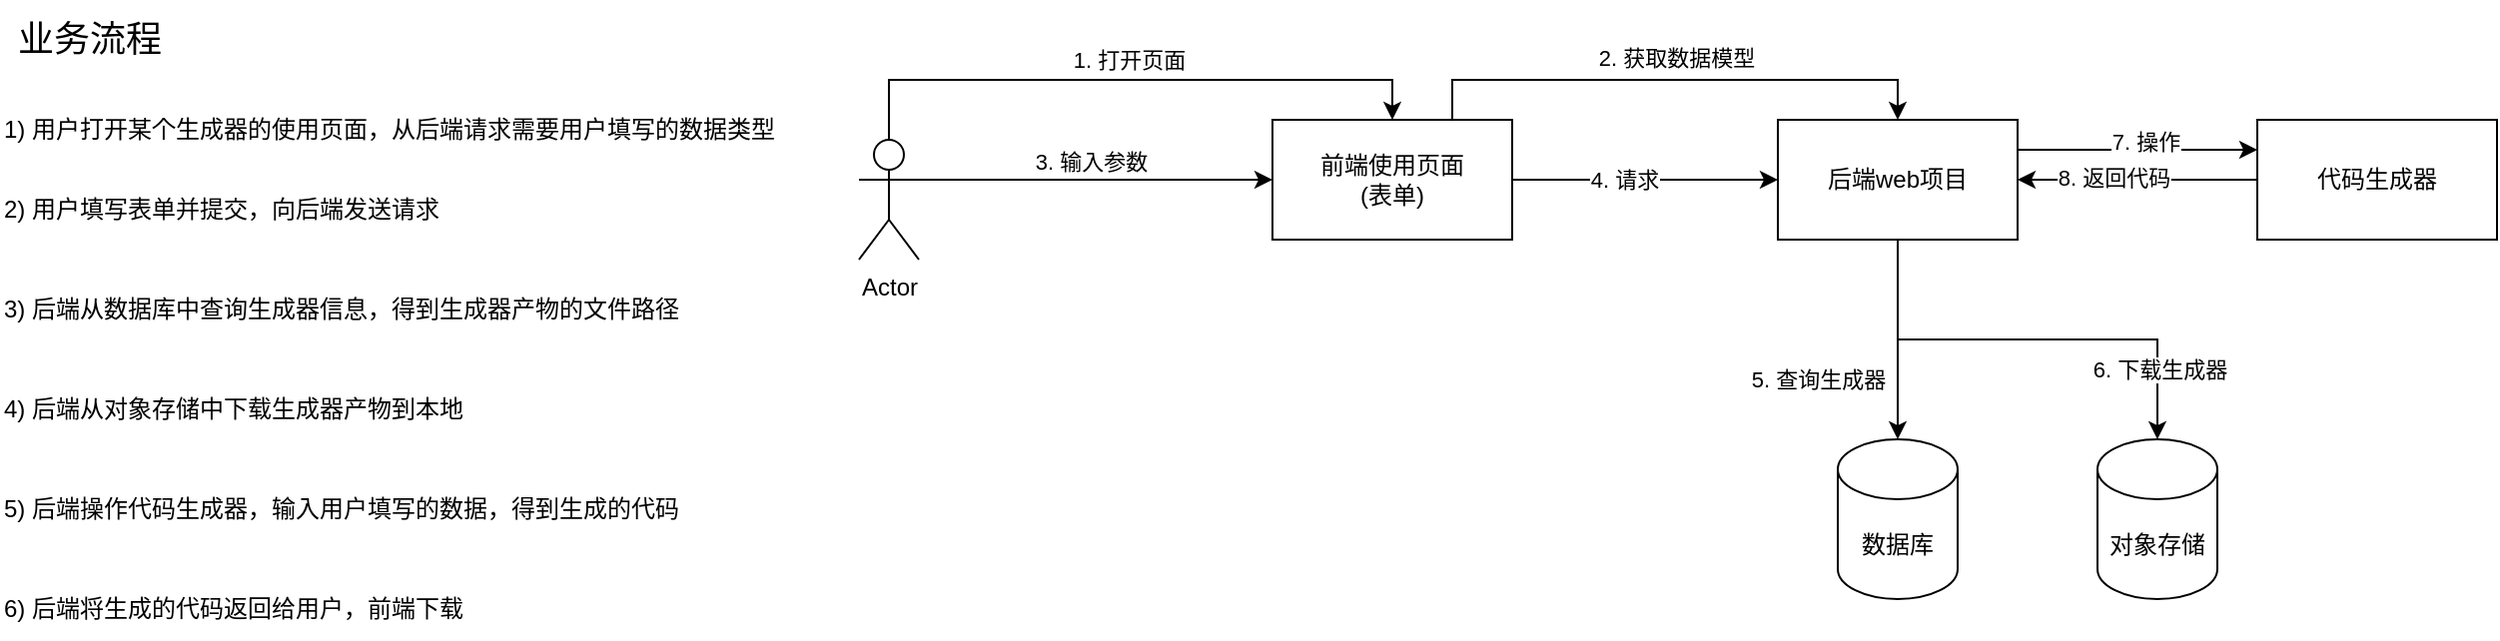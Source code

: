 <mxfile version="26.0.4">
  <diagram name="第 1 页" id="isT9vm6Kr_W21fUGywZT">
    <mxGraphModel dx="838" dy="1695" grid="1" gridSize="10" guides="1" tooltips="1" connect="1" arrows="1" fold="1" page="1" pageScale="1" pageWidth="827" pageHeight="1169" math="0" shadow="0">
      <root>
        <mxCell id="0" />
        <mxCell id="1" parent="0" />
        <mxCell id="sMSjW9hY-ckY2-CMyo35-1" value="1) 用户打开某个生成器的使用页面，从后端请求需要用户填写的数据类型" style="text;html=1;align=left;verticalAlign=middle;whiteSpace=wrap;rounded=0;" vertex="1" parent="1">
          <mxGeometry x="60" y="10" width="420" height="30" as="geometry" />
        </mxCell>
        <mxCell id="sMSjW9hY-ckY2-CMyo35-2" value="2) 用户填写表单并提交，向后端发送请求" style="text;html=1;align=left;verticalAlign=middle;whiteSpace=wrap;rounded=0;" vertex="1" parent="1">
          <mxGeometry x="60" y="50" width="420" height="30" as="geometry" />
        </mxCell>
        <mxCell id="sMSjW9hY-ckY2-CMyo35-3" value="3) 后端从数据库中查询生成器信息，得到&lt;span style=&quot;color: rgba(0, 0, 0, 0); font-family: monospace; font-size: 0px; text-wrap-mode: nowrap;&quot;&gt;%3CmxGraphModel%3E%3Croot%3E%3CmxCell%20id%3D%220%22%2F%3E%3CmxCell%20id%3D%221%22%20parent%3D%220%22%2F%3E%3CmxCell%20id%3D%222%22%20value%3D%222)%20%E7%94%A8%E6%88%B7%E5%A1%AB%E5%86%99%E8%A1%A8%E5%8D%95%E5%B9%B6%E6%8F%90%E4%BA%A4%EF%BC%8C%E5%90%91%E5%90%8E%E7%AB%AF%E5%8F%91%E9%80%81%E8%AF%B7%E6%B1%82%22%20style%3D%22text%3Bhtml%3D1%3Balign%3Dcenter%3BverticalAlign%3Dmiddle%3BwhiteSpace%3Dwrap%3Brounded%3D0%3B%22%20vertex%3D%221%22%20parent%3D%221%22%3E%3CmxGeometry%20x%3D%2260%22%20y%3D%2250%22%20width%3D%22420%22%20height%3D%2230%22%20as%3D%22geometry%22%2F%3E%3C%2FmxCell%3E%3C%2Froot%3E%3C%2FmxGraphModel%3E&lt;/span&gt;生成器产物的文件路径" style="text;html=1;align=left;verticalAlign=middle;whiteSpace=wrap;rounded=0;" vertex="1" parent="1">
          <mxGeometry x="60" y="100" width="420" height="30" as="geometry" />
        </mxCell>
        <mxCell id="sMSjW9hY-ckY2-CMyo35-4" value="4) 后端从对象存储中下载生成器产物到本地" style="text;html=1;align=left;verticalAlign=middle;whiteSpace=wrap;rounded=0;" vertex="1" parent="1">
          <mxGeometry x="60" y="150" width="420" height="30" as="geometry" />
        </mxCell>
        <mxCell id="sMSjW9hY-ckY2-CMyo35-5" value="5) 后端操作代码生成器，输入用户填写的数据，得到生成的代码" style="text;html=1;align=left;verticalAlign=middle;whiteSpace=wrap;rounded=0;" vertex="1" parent="1">
          <mxGeometry x="60" y="200" width="420" height="30" as="geometry" />
        </mxCell>
        <mxCell id="sMSjW9hY-ckY2-CMyo35-6" value="6) 后端将生成的代码返回给用户，前端下载" style="text;html=1;align=left;verticalAlign=middle;whiteSpace=wrap;rounded=0;" vertex="1" parent="1">
          <mxGeometry x="60" y="250" width="420" height="30" as="geometry" />
        </mxCell>
        <mxCell id="sMSjW9hY-ckY2-CMyo35-7" value="&lt;font style=&quot;font-size: 18px;&quot;&gt;业务流程&lt;/font&gt;" style="text;html=1;align=center;verticalAlign=middle;whiteSpace=wrap;rounded=0;" vertex="1" parent="1">
          <mxGeometry x="60" y="-40" width="90" height="40" as="geometry" />
        </mxCell>
        <mxCell id="sMSjW9hY-ckY2-CMyo35-11" style="edgeStyle=orthogonalEdgeStyle;rounded=0;orthogonalLoop=1;jettySize=auto;html=1;exitX=0.5;exitY=0;exitDx=0;exitDy=0;exitPerimeter=0;entryX=0.5;entryY=0;entryDx=0;entryDy=0;" edge="1" parent="1" source="sMSjW9hY-ckY2-CMyo35-8" target="sMSjW9hY-ckY2-CMyo35-9">
          <mxGeometry relative="1" as="geometry" />
        </mxCell>
        <mxCell id="sMSjW9hY-ckY2-CMyo35-12" value="1. 打开页面" style="edgeLabel;html=1;align=center;verticalAlign=middle;resizable=0;points=[];" vertex="1" connectable="0" parent="sMSjW9hY-ckY2-CMyo35-11">
          <mxGeometry x="-0.01" y="-1" relative="1" as="geometry">
            <mxPoint y="-11" as="offset" />
          </mxGeometry>
        </mxCell>
        <mxCell id="sMSjW9hY-ckY2-CMyo35-16" style="edgeStyle=orthogonalEdgeStyle;rounded=0;orthogonalLoop=1;jettySize=auto;html=1;exitX=1;exitY=0.333;exitDx=0;exitDy=0;exitPerimeter=0;entryX=0;entryY=0.5;entryDx=0;entryDy=0;" edge="1" parent="1" source="sMSjW9hY-ckY2-CMyo35-8" target="sMSjW9hY-ckY2-CMyo35-9">
          <mxGeometry relative="1" as="geometry" />
        </mxCell>
        <mxCell id="sMSjW9hY-ckY2-CMyo35-17" value="3. 输入参数" style="edgeLabel;html=1;align=center;verticalAlign=middle;resizable=0;points=[];" vertex="1" connectable="0" parent="sMSjW9hY-ckY2-CMyo35-16">
          <mxGeometry x="-0.427" y="3" relative="1" as="geometry">
            <mxPoint x="35" y="-6" as="offset" />
          </mxGeometry>
        </mxCell>
        <mxCell id="sMSjW9hY-ckY2-CMyo35-8" value="Actor" style="shape=umlActor;verticalLabelPosition=bottom;verticalAlign=top;html=1;outlineConnect=0;" vertex="1" parent="1">
          <mxGeometry x="490" y="30" width="30" height="60" as="geometry" />
        </mxCell>
        <mxCell id="sMSjW9hY-ckY2-CMyo35-14" style="edgeStyle=orthogonalEdgeStyle;rounded=0;orthogonalLoop=1;jettySize=auto;html=1;exitX=0.75;exitY=0;exitDx=0;exitDy=0;entryX=0.5;entryY=0;entryDx=0;entryDy=0;" edge="1" parent="1" source="sMSjW9hY-ckY2-CMyo35-9" target="sMSjW9hY-ckY2-CMyo35-13">
          <mxGeometry relative="1" as="geometry" />
        </mxCell>
        <mxCell id="sMSjW9hY-ckY2-CMyo35-15" value="2. 获取数据模型" style="edgeLabel;html=1;align=center;verticalAlign=middle;resizable=0;points=[];" vertex="1" connectable="0" parent="sMSjW9hY-ckY2-CMyo35-14">
          <mxGeometry x="0.001" y="5" relative="1" as="geometry">
            <mxPoint y="-6" as="offset" />
          </mxGeometry>
        </mxCell>
        <mxCell id="sMSjW9hY-ckY2-CMyo35-18" style="edgeStyle=orthogonalEdgeStyle;rounded=0;orthogonalLoop=1;jettySize=auto;html=1;exitX=1;exitY=0.5;exitDx=0;exitDy=0;entryX=0;entryY=0.5;entryDx=0;entryDy=0;" edge="1" parent="1" source="sMSjW9hY-ckY2-CMyo35-9" target="sMSjW9hY-ckY2-CMyo35-13">
          <mxGeometry relative="1" as="geometry" />
        </mxCell>
        <mxCell id="sMSjW9hY-ckY2-CMyo35-19" value="4. 请求" style="edgeLabel;html=1;align=center;verticalAlign=middle;resizable=0;points=[];" vertex="1" connectable="0" parent="sMSjW9hY-ckY2-CMyo35-18">
          <mxGeometry x="-0.163" relative="1" as="geometry">
            <mxPoint as="offset" />
          </mxGeometry>
        </mxCell>
        <mxCell id="sMSjW9hY-ckY2-CMyo35-9" value="前端使用页面&lt;div&gt;(表单)&lt;/div&gt;" style="rounded=0;whiteSpace=wrap;html=1;" vertex="1" parent="1">
          <mxGeometry x="697" y="20" width="120" height="60" as="geometry" />
        </mxCell>
        <mxCell id="sMSjW9hY-ckY2-CMyo35-22" style="edgeStyle=orthogonalEdgeStyle;rounded=0;orthogonalLoop=1;jettySize=auto;html=1;exitX=0.5;exitY=1;exitDx=0;exitDy=0;" edge="1" parent="1" source="sMSjW9hY-ckY2-CMyo35-13" target="sMSjW9hY-ckY2-CMyo35-21">
          <mxGeometry relative="1" as="geometry" />
        </mxCell>
        <mxCell id="sMSjW9hY-ckY2-CMyo35-23" value="5. 查询生成器" style="edgeLabel;html=1;align=center;verticalAlign=middle;resizable=0;points=[];" vertex="1" connectable="0" parent="sMSjW9hY-ckY2-CMyo35-22">
          <mxGeometry x="0.012" y="1" relative="1" as="geometry">
            <mxPoint x="-41" y="19" as="offset" />
          </mxGeometry>
        </mxCell>
        <mxCell id="sMSjW9hY-ckY2-CMyo35-28" style="edgeStyle=orthogonalEdgeStyle;rounded=0;orthogonalLoop=1;jettySize=auto;html=1;exitX=1;exitY=0.25;exitDx=0;exitDy=0;entryX=0;entryY=0.25;entryDx=0;entryDy=0;" edge="1" parent="1" source="sMSjW9hY-ckY2-CMyo35-13" target="sMSjW9hY-ckY2-CMyo35-27">
          <mxGeometry relative="1" as="geometry" />
        </mxCell>
        <mxCell id="sMSjW9hY-ckY2-CMyo35-29" value="7. 操作" style="edgeLabel;html=1;align=center;verticalAlign=middle;resizable=0;points=[];" vertex="1" connectable="0" parent="sMSjW9hY-ckY2-CMyo35-28">
          <mxGeometry x="0.068" y="4" relative="1" as="geometry">
            <mxPoint as="offset" />
          </mxGeometry>
        </mxCell>
        <mxCell id="sMSjW9hY-ckY2-CMyo35-13" value="后端web项目" style="rounded=0;whiteSpace=wrap;html=1;" vertex="1" parent="1">
          <mxGeometry x="950" y="20" width="120" height="60" as="geometry" />
        </mxCell>
        <mxCell id="sMSjW9hY-ckY2-CMyo35-21" value="数据库" style="shape=cylinder3;whiteSpace=wrap;html=1;boundedLbl=1;backgroundOutline=1;size=15;" vertex="1" parent="1">
          <mxGeometry x="980" y="180" width="60" height="80" as="geometry" />
        </mxCell>
        <mxCell id="sMSjW9hY-ckY2-CMyo35-24" value="对象存储" style="shape=cylinder3;whiteSpace=wrap;html=1;boundedLbl=1;backgroundOutline=1;size=15;" vertex="1" parent="1">
          <mxGeometry x="1110" y="180" width="60" height="80" as="geometry" />
        </mxCell>
        <mxCell id="sMSjW9hY-ckY2-CMyo35-25" style="edgeStyle=orthogonalEdgeStyle;rounded=0;orthogonalLoop=1;jettySize=auto;html=1;exitX=0.5;exitY=1;exitDx=0;exitDy=0;entryX=0.5;entryY=0;entryDx=0;entryDy=0;entryPerimeter=0;" edge="1" parent="1" source="sMSjW9hY-ckY2-CMyo35-13" target="sMSjW9hY-ckY2-CMyo35-24">
          <mxGeometry relative="1" as="geometry" />
        </mxCell>
        <mxCell id="sMSjW9hY-ckY2-CMyo35-26" value="6. 下载生成器" style="edgeLabel;html=1;align=center;verticalAlign=middle;resizable=0;points=[];" vertex="1" connectable="0" parent="sMSjW9hY-ckY2-CMyo35-25">
          <mxGeometry x="0.692" y="1" relative="1" as="geometry">
            <mxPoint as="offset" />
          </mxGeometry>
        </mxCell>
        <mxCell id="sMSjW9hY-ckY2-CMyo35-30" style="edgeStyle=orthogonalEdgeStyle;rounded=0;orthogonalLoop=1;jettySize=auto;html=1;exitX=0;exitY=0.5;exitDx=0;exitDy=0;entryX=1;entryY=0.5;entryDx=0;entryDy=0;" edge="1" parent="1" source="sMSjW9hY-ckY2-CMyo35-27" target="sMSjW9hY-ckY2-CMyo35-13">
          <mxGeometry relative="1" as="geometry" />
        </mxCell>
        <mxCell id="sMSjW9hY-ckY2-CMyo35-31" value="8. 返回代码" style="edgeLabel;html=1;align=center;verticalAlign=middle;resizable=0;points=[];" vertex="1" connectable="0" parent="sMSjW9hY-ckY2-CMyo35-30">
          <mxGeometry x="0.199" y="-1" relative="1" as="geometry">
            <mxPoint as="offset" />
          </mxGeometry>
        </mxCell>
        <mxCell id="sMSjW9hY-ckY2-CMyo35-27" value="代码生成器" style="rounded=0;whiteSpace=wrap;html=1;" vertex="1" parent="1">
          <mxGeometry x="1190" y="20" width="120" height="60" as="geometry" />
        </mxCell>
      </root>
    </mxGraphModel>
  </diagram>
</mxfile>
